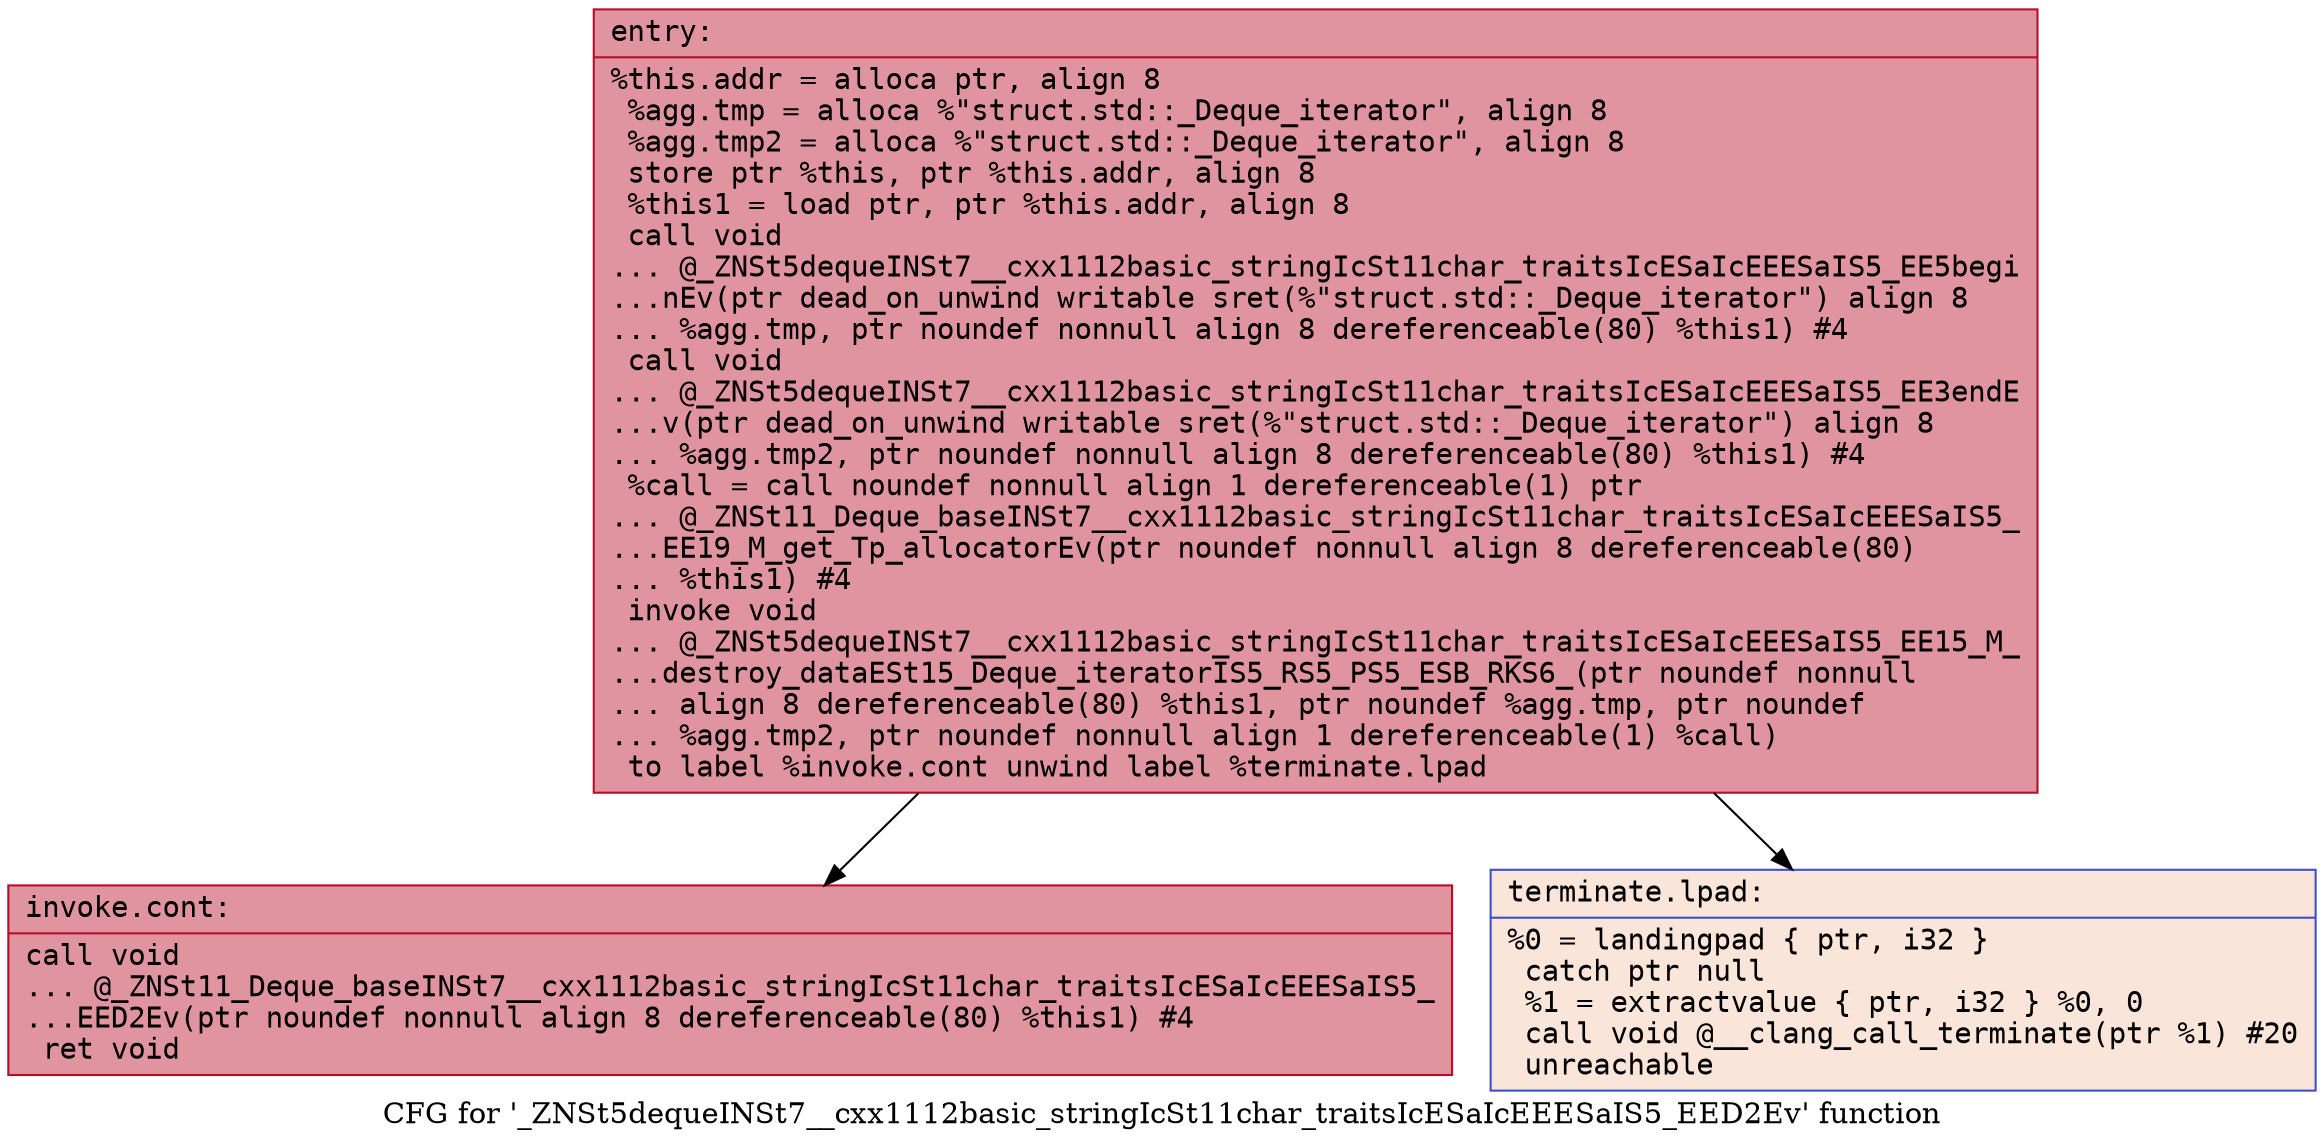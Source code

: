 digraph "CFG for '_ZNSt5dequeINSt7__cxx1112basic_stringIcSt11char_traitsIcESaIcEEESaIS5_EED2Ev' function" {
	label="CFG for '_ZNSt5dequeINSt7__cxx1112basic_stringIcSt11char_traitsIcESaIcEEESaIS5_EED2Ev' function";

	Node0x5651cd81aa70 [shape=record,color="#b70d28ff", style=filled, fillcolor="#b70d2870" fontname="Courier",label="{entry:\l|  %this.addr = alloca ptr, align 8\l  %agg.tmp = alloca %\"struct.std::_Deque_iterator\", align 8\l  %agg.tmp2 = alloca %\"struct.std::_Deque_iterator\", align 8\l  store ptr %this, ptr %this.addr, align 8\l  %this1 = load ptr, ptr %this.addr, align 8\l  call void\l... @_ZNSt5dequeINSt7__cxx1112basic_stringIcSt11char_traitsIcESaIcEEESaIS5_EE5begi\l...nEv(ptr dead_on_unwind writable sret(%\"struct.std::_Deque_iterator\") align 8\l... %agg.tmp, ptr noundef nonnull align 8 dereferenceable(80) %this1) #4\l  call void\l... @_ZNSt5dequeINSt7__cxx1112basic_stringIcSt11char_traitsIcESaIcEEESaIS5_EE3endE\l...v(ptr dead_on_unwind writable sret(%\"struct.std::_Deque_iterator\") align 8\l... %agg.tmp2, ptr noundef nonnull align 8 dereferenceable(80) %this1) #4\l  %call = call noundef nonnull align 1 dereferenceable(1) ptr\l... @_ZNSt11_Deque_baseINSt7__cxx1112basic_stringIcSt11char_traitsIcESaIcEEESaIS5_\l...EE19_M_get_Tp_allocatorEv(ptr noundef nonnull align 8 dereferenceable(80)\l... %this1) #4\l  invoke void\l... @_ZNSt5dequeINSt7__cxx1112basic_stringIcSt11char_traitsIcESaIcEEESaIS5_EE15_M_\l...destroy_dataESt15_Deque_iteratorIS5_RS5_PS5_ESB_RKS6_(ptr noundef nonnull\l... align 8 dereferenceable(80) %this1, ptr noundef %agg.tmp, ptr noundef\l... %agg.tmp2, ptr noundef nonnull align 1 dereferenceable(1) %call)\l          to label %invoke.cont unwind label %terminate.lpad\l}"];
	Node0x5651cd81aa70 -> Node0x5651cd81b2e0[tooltip="entry -> invoke.cont\nProbability 100.00%" ];
	Node0x5651cd81aa70 -> Node0x5651cd81b360[tooltip="entry -> terminate.lpad\nProbability 0.00%" ];
	Node0x5651cd81b2e0 [shape=record,color="#b70d28ff", style=filled, fillcolor="#b70d2870" fontname="Courier",label="{invoke.cont:\l|  call void\l... @_ZNSt11_Deque_baseINSt7__cxx1112basic_stringIcSt11char_traitsIcESaIcEEESaIS5_\l...EED2Ev(ptr noundef nonnull align 8 dereferenceable(80) %this1) #4\l  ret void\l}"];
	Node0x5651cd81b360 [shape=record,color="#3d50c3ff", style=filled, fillcolor="#f4c5ad70" fontname="Courier",label="{terminate.lpad:\l|  %0 = landingpad \{ ptr, i32 \}\l          catch ptr null\l  %1 = extractvalue \{ ptr, i32 \} %0, 0\l  call void @__clang_call_terminate(ptr %1) #20\l  unreachable\l}"];
}
